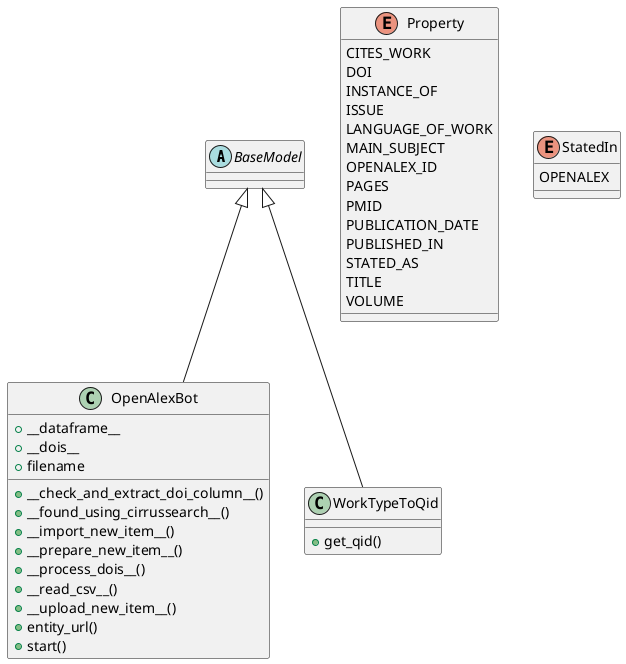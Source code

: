 @startuml
'https://plantuml.com/class-diagram

abstract class BaseModel

BaseModel <|-- OpenAlexBot
BaseModel <|-- WorkTypeToQid

class OpenAlexBot {
+__dataframe__
+__dois__
+filename
+__check_and_extract_doi_column__()
+__found_using_cirrussearch__()
+__import_new_item__()
+__prepare_new_item__()
+__process_dois__()
+__read_csv__()
+__upload_new_item__()
+entity_url()
+start()
}

class WorkTypeToQid{
+get_qid()
}

enum Property {
CITES_WORK
DOI
INSTANCE_OF
ISSUE
LANGUAGE_OF_WORK
MAIN_SUBJECT
OPENALEX_ID
PAGES
PMID
PUBLICATION_DATE
PUBLISHED_IN
STATED_AS
TITLE
VOLUME
}

enum StatedIn{
OPENALEX
}
@enduml
